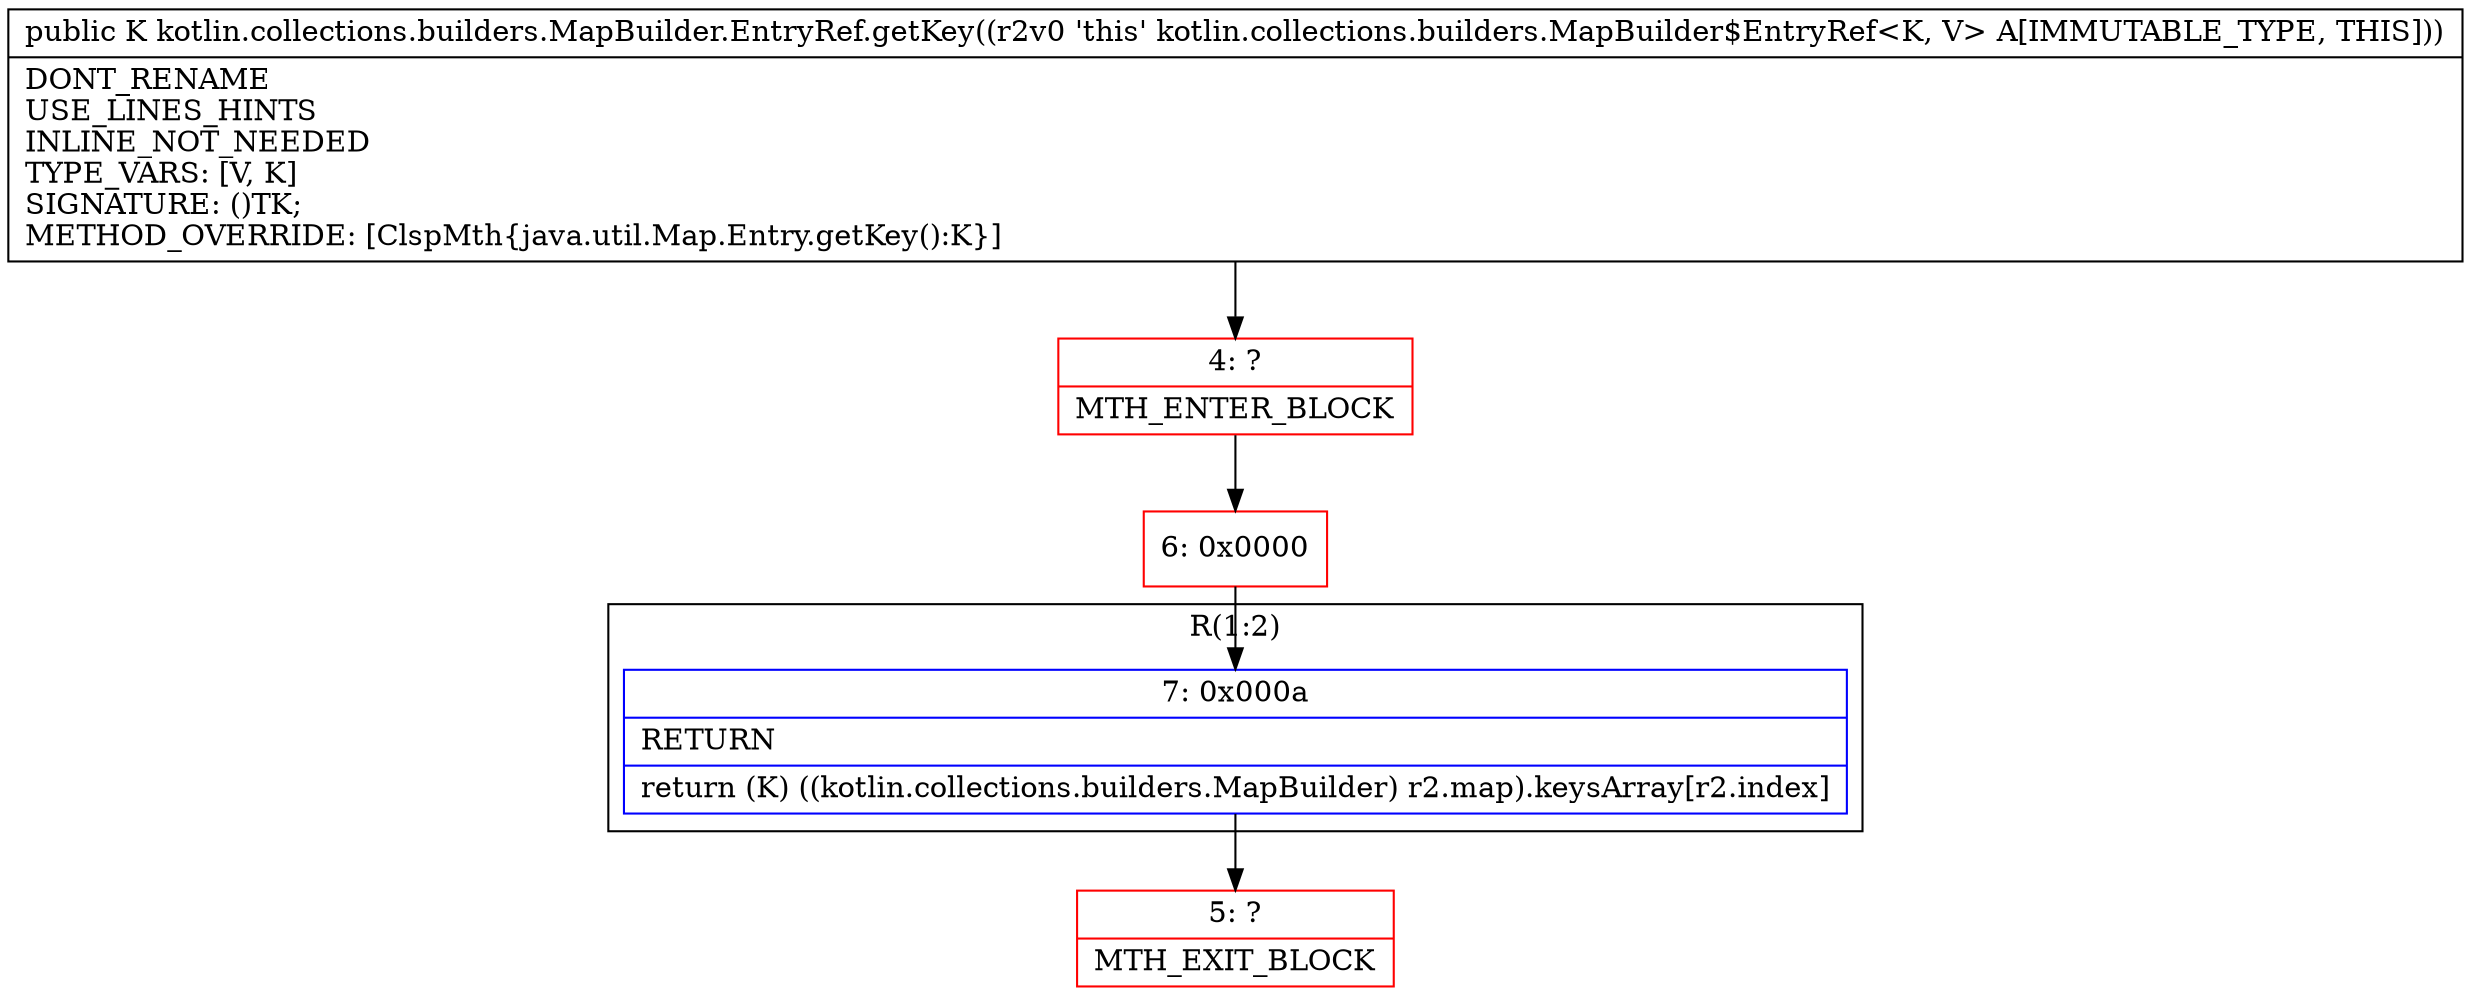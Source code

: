 digraph "CFG forkotlin.collections.builders.MapBuilder.EntryRef.getKey()Ljava\/lang\/Object;" {
subgraph cluster_Region_1959744745 {
label = "R(1:2)";
node [shape=record,color=blue];
Node_7 [shape=record,label="{7\:\ 0x000a|RETURN\l|return (K) ((kotlin.collections.builders.MapBuilder) r2.map).keysArray[r2.index]\l}"];
}
Node_4 [shape=record,color=red,label="{4\:\ ?|MTH_ENTER_BLOCK\l}"];
Node_6 [shape=record,color=red,label="{6\:\ 0x0000}"];
Node_5 [shape=record,color=red,label="{5\:\ ?|MTH_EXIT_BLOCK\l}"];
MethodNode[shape=record,label="{public K kotlin.collections.builders.MapBuilder.EntryRef.getKey((r2v0 'this' kotlin.collections.builders.MapBuilder$EntryRef\<K, V\> A[IMMUTABLE_TYPE, THIS]))  | DONT_RENAME\lUSE_LINES_HINTS\lINLINE_NOT_NEEDED\lTYPE_VARS: [V, K]\lSIGNATURE: ()TK;\lMETHOD_OVERRIDE: [ClspMth\{java.util.Map.Entry.getKey():K\}]\l}"];
MethodNode -> Node_4;Node_7 -> Node_5;
Node_4 -> Node_6;
Node_6 -> Node_7;
}

